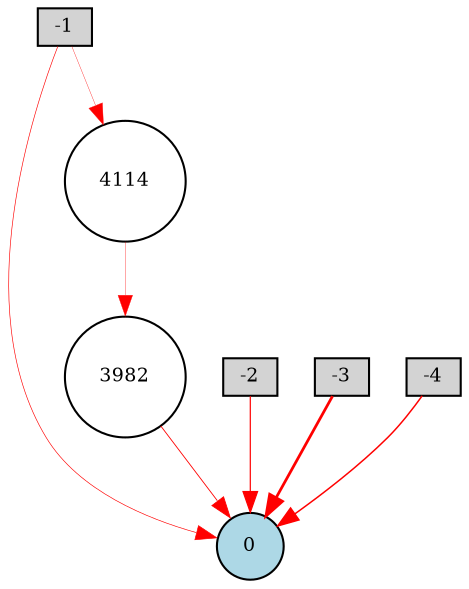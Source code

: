 digraph {
	node [fontsize=9 height=0.2 shape=circle width=0.2]
	-1 [fillcolor=lightgray shape=box style=filled]
	-2 [fillcolor=lightgray shape=box style=filled]
	-3 [fillcolor=lightgray shape=box style=filled]
	-4 [fillcolor=lightgray shape=box style=filled]
	0 [fillcolor=lightblue style=filled]
	4114 [fillcolor=white style=filled]
	3982 [fillcolor=white style=filled]
	4114 -> 3982 [color=red penwidth=0.1639023054153026 style=solid]
	3982 -> 0 [color=red penwidth=0.4164272640114193 style=solid]
	-4 -> 0 [color=red penwidth=0.7183769794898073 style=solid]
	-1 -> 4114 [color=red penwidth=0.16578222890947153 style=solid]
	-2 -> 0 [color=red penwidth=0.5785916989655189 style=solid]
	-3 -> 0 [color=red penwidth=1.324480951798312 style=solid]
	-1 -> 0 [color=red penwidth=0.3059029991015322 style=solid]
}

